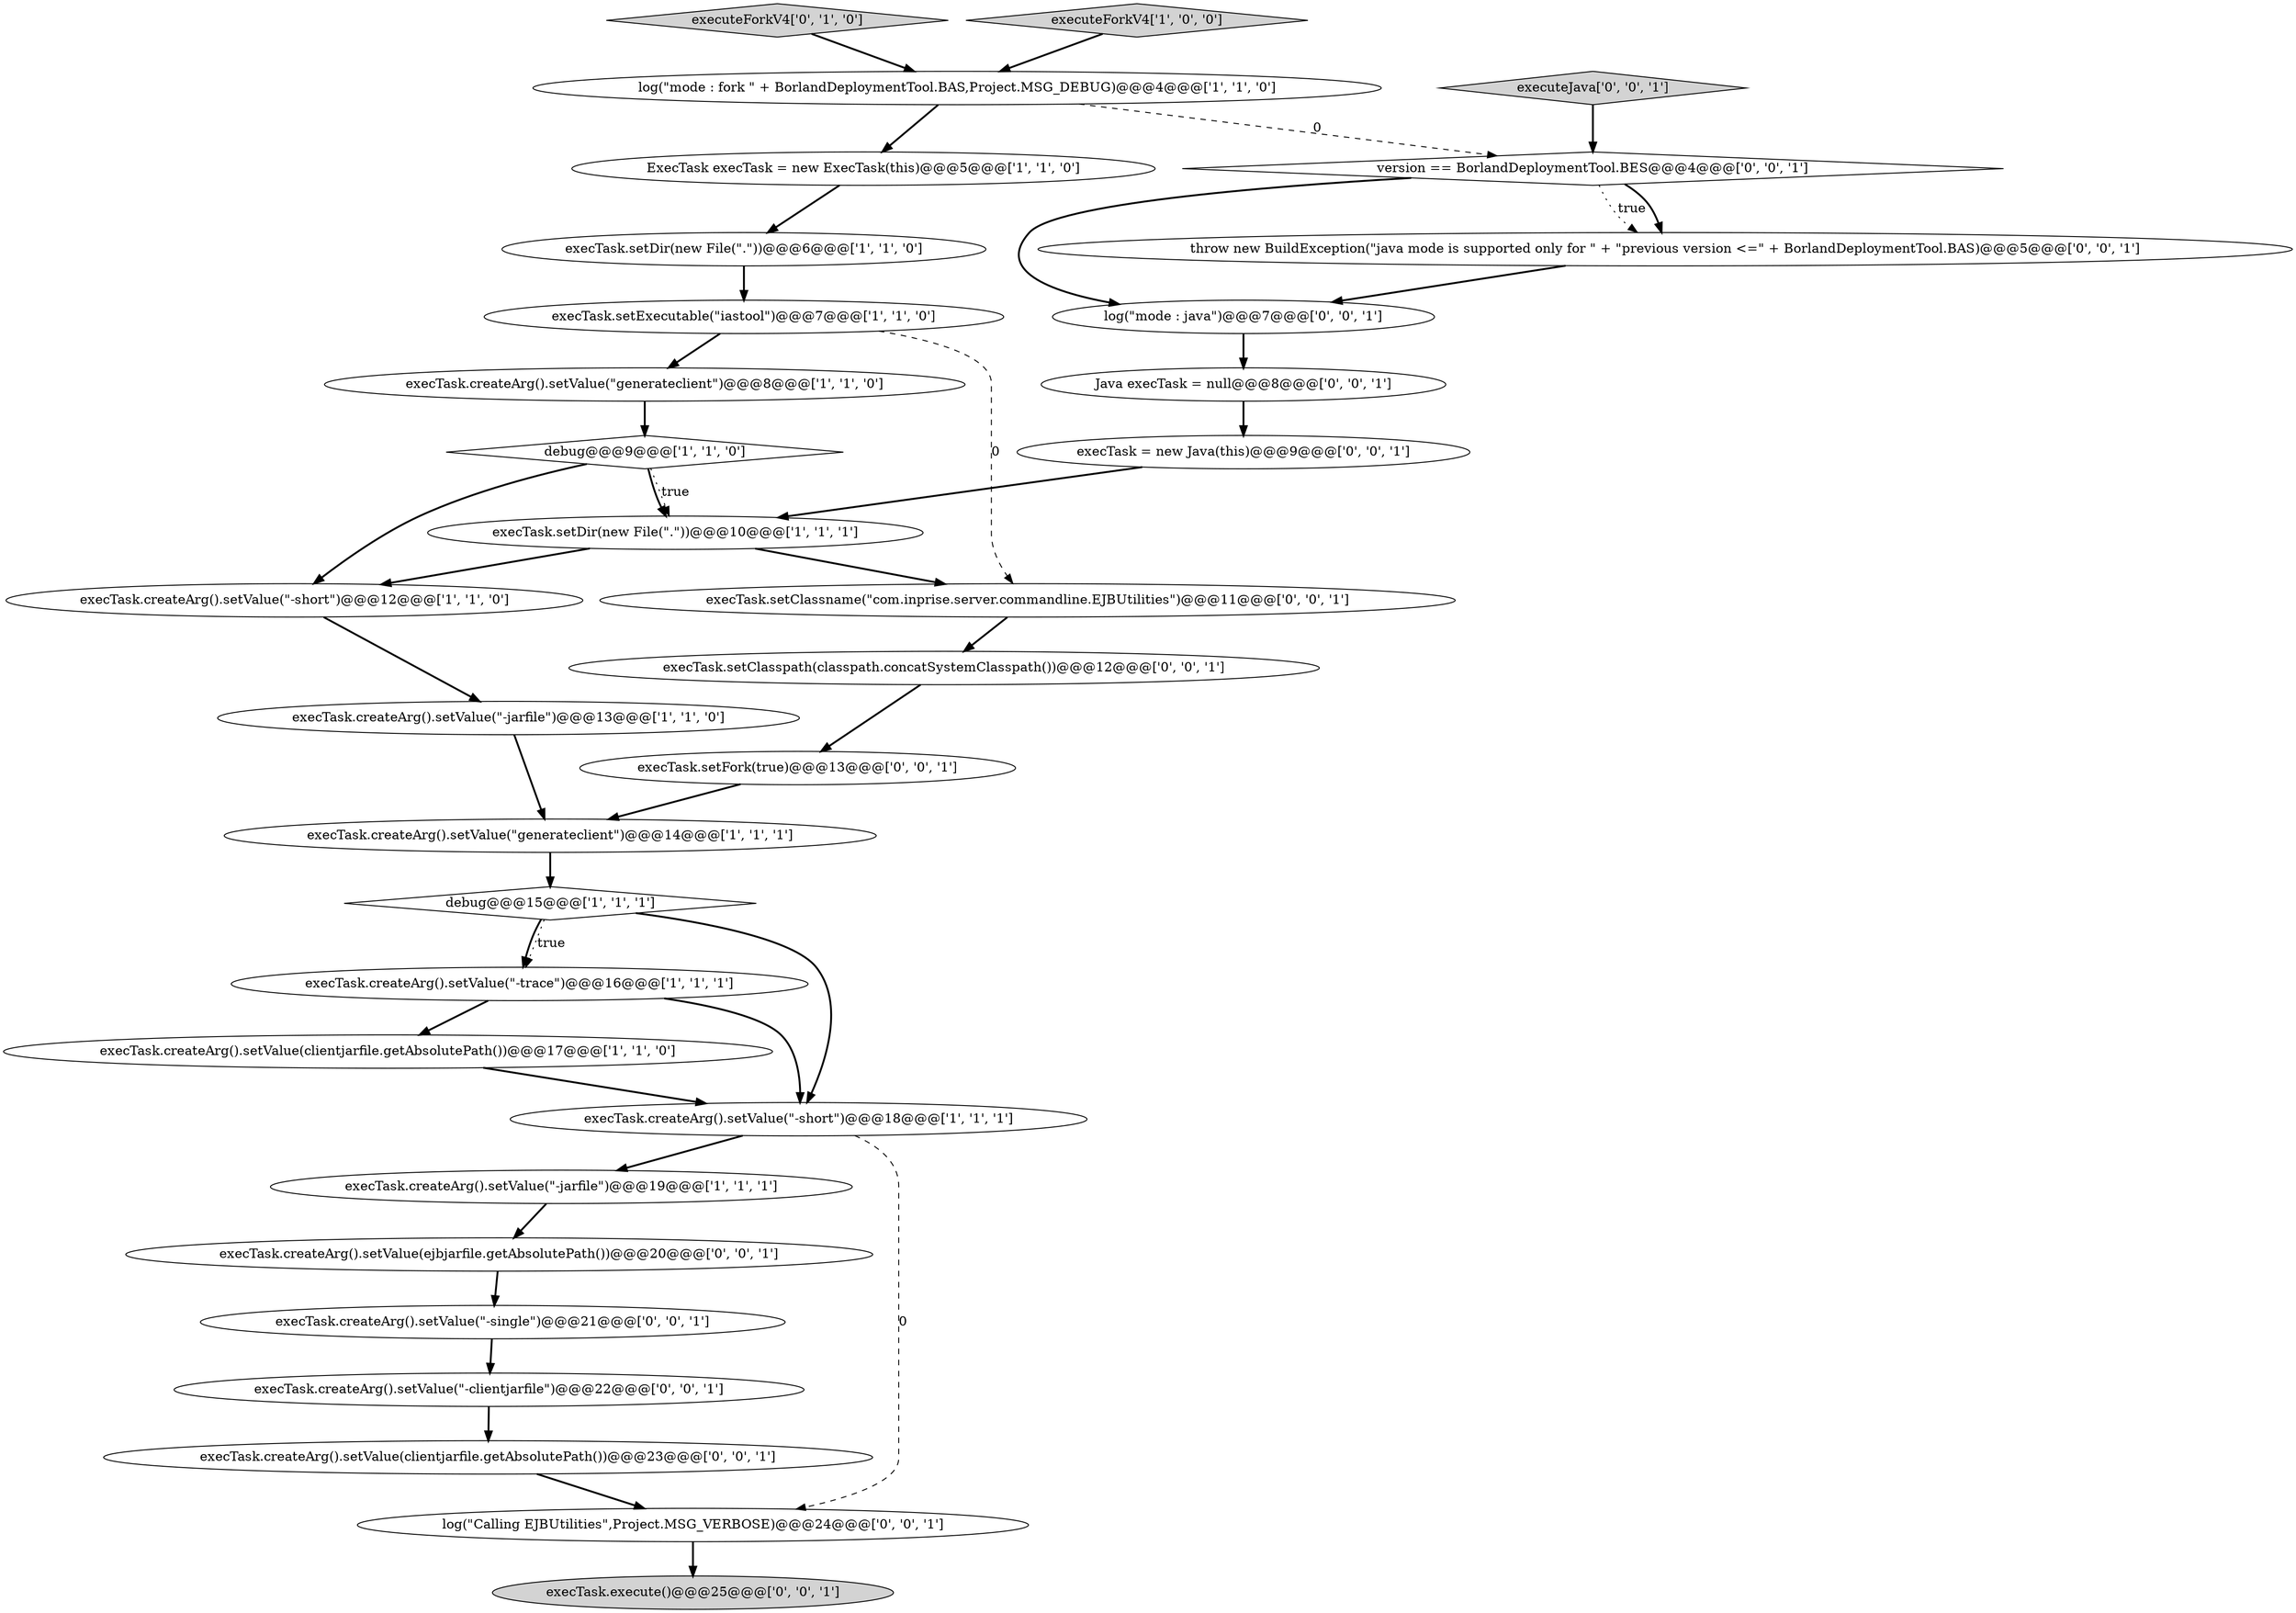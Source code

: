 digraph {
10 [style = filled, label = "debug@@@9@@@['1', '1', '0']", fillcolor = white, shape = diamond image = "AAA0AAABBB1BBB"];
30 [style = filled, label = "execTask.createArg().setValue(clientjarfile.getAbsolutePath())@@@23@@@['0', '0', '1']", fillcolor = white, shape = ellipse image = "AAA0AAABBB3BBB"];
1 [style = filled, label = "execTask.createArg().setValue(\"-short\")@@@18@@@['1', '1', '1']", fillcolor = white, shape = ellipse image = "AAA0AAABBB1BBB"];
3 [style = filled, label = "execTask.createArg().setValue(\"generateclient\")@@@14@@@['1', '1', '1']", fillcolor = white, shape = ellipse image = "AAA0AAABBB1BBB"];
12 [style = filled, label = "execTask.createArg().setValue(\"-jarfile\")@@@19@@@['1', '1', '1']", fillcolor = white, shape = ellipse image = "AAA0AAABBB1BBB"];
5 [style = filled, label = "execTask.createArg().setValue(clientjarfile.getAbsolutePath())@@@17@@@['1', '1', '0']", fillcolor = white, shape = ellipse image = "AAA0AAABBB1BBB"];
23 [style = filled, label = "execTask.createArg().setValue(\"-single\")@@@21@@@['0', '0', '1']", fillcolor = white, shape = ellipse image = "AAA0AAABBB3BBB"];
11 [style = filled, label = "execTask.createArg().setValue(\"generateclient\")@@@8@@@['1', '1', '0']", fillcolor = white, shape = ellipse image = "AAA0AAABBB1BBB"];
28 [style = filled, label = "log(\"mode : java\")@@@7@@@['0', '0', '1']", fillcolor = white, shape = ellipse image = "AAA0AAABBB3BBB"];
24 [style = filled, label = "execTask.createArg().setValue(ejbjarfile.getAbsolutePath())@@@20@@@['0', '0', '1']", fillcolor = white, shape = ellipse image = "AAA0AAABBB3BBB"];
4 [style = filled, label = "execTask.setExecutable(\"iastool\")@@@7@@@['1', '1', '0']", fillcolor = white, shape = ellipse image = "AAA0AAABBB1BBB"];
8 [style = filled, label = "debug@@@15@@@['1', '1', '1']", fillcolor = white, shape = diamond image = "AAA0AAABBB1BBB"];
25 [style = filled, label = "execTask.setClassname(\"com.inprise.server.commandline.EJBUtilities\")@@@11@@@['0', '0', '1']", fillcolor = white, shape = ellipse image = "AAA0AAABBB3BBB"];
27 [style = filled, label = "execTask.execute()@@@25@@@['0', '0', '1']", fillcolor = lightgray, shape = ellipse image = "AAA0AAABBB3BBB"];
7 [style = filled, label = "execTask.setDir(new File(\".\"))@@@6@@@['1', '1', '0']", fillcolor = white, shape = ellipse image = "AAA0AAABBB1BBB"];
0 [style = filled, label = "execTask.setDir(new File(\".\"))@@@10@@@['1', '1', '1']", fillcolor = white, shape = ellipse image = "AAA0AAABBB1BBB"];
2 [style = filled, label = "execTask.createArg().setValue(\"-trace\")@@@16@@@['1', '1', '1']", fillcolor = white, shape = ellipse image = "AAA0AAABBB1BBB"];
20 [style = filled, label = "version == BorlandDeploymentTool.BES@@@4@@@['0', '0', '1']", fillcolor = white, shape = diamond image = "AAA0AAABBB3BBB"];
14 [style = filled, label = "execTask.createArg().setValue(\"-short\")@@@12@@@['1', '1', '0']", fillcolor = white, shape = ellipse image = "AAA0AAABBB1BBB"];
16 [style = filled, label = "executeForkV4['0', '1', '0']", fillcolor = lightgray, shape = diamond image = "AAA0AAABBB2BBB"];
17 [style = filled, label = "log(\"Calling EJBUtilities\",Project.MSG_VERBOSE)@@@24@@@['0', '0', '1']", fillcolor = white, shape = ellipse image = "AAA0AAABBB3BBB"];
18 [style = filled, label = "execTask.createArg().setValue(\"-clientjarfile\")@@@22@@@['0', '0', '1']", fillcolor = white, shape = ellipse image = "AAA0AAABBB3BBB"];
31 [style = filled, label = "execTask.setFork(true)@@@13@@@['0', '0', '1']", fillcolor = white, shape = ellipse image = "AAA0AAABBB3BBB"];
29 [style = filled, label = "execTask = new Java(this)@@@9@@@['0', '0', '1']", fillcolor = white, shape = ellipse image = "AAA0AAABBB3BBB"];
19 [style = filled, label = "executeJava['0', '0', '1']", fillcolor = lightgray, shape = diamond image = "AAA0AAABBB3BBB"];
21 [style = filled, label = "throw new BuildException(\"java mode is supported only for \" + \"previous version <=\" + BorlandDeploymentTool.BAS)@@@5@@@['0', '0', '1']", fillcolor = white, shape = ellipse image = "AAA0AAABBB3BBB"];
13 [style = filled, label = "executeForkV4['1', '0', '0']", fillcolor = lightgray, shape = diamond image = "AAA0AAABBB1BBB"];
9 [style = filled, label = "log(\"mode : fork \" + BorlandDeploymentTool.BAS,Project.MSG_DEBUG)@@@4@@@['1', '1', '0']", fillcolor = white, shape = ellipse image = "AAA0AAABBB1BBB"];
6 [style = filled, label = "ExecTask execTask = new ExecTask(this)@@@5@@@['1', '1', '0']", fillcolor = white, shape = ellipse image = "AAA0AAABBB1BBB"];
15 [style = filled, label = "execTask.createArg().setValue(\"-jarfile\")@@@13@@@['1', '1', '0']", fillcolor = white, shape = ellipse image = "AAA0AAABBB1BBB"];
26 [style = filled, label = "execTask.setClasspath(classpath.concatSystemClasspath())@@@12@@@['0', '0', '1']", fillcolor = white, shape = ellipse image = "AAA0AAABBB3BBB"];
22 [style = filled, label = "Java execTask = null@@@8@@@['0', '0', '1']", fillcolor = white, shape = ellipse image = "AAA0AAABBB3BBB"];
22->29 [style = bold, label=""];
17->27 [style = bold, label=""];
24->23 [style = bold, label=""];
20->21 [style = dotted, label="true"];
2->5 [style = bold, label=""];
1->12 [style = bold, label=""];
5->1 [style = bold, label=""];
4->11 [style = bold, label=""];
25->26 [style = bold, label=""];
26->31 [style = bold, label=""];
19->20 [style = bold, label=""];
8->2 [style = dotted, label="true"];
0->25 [style = bold, label=""];
10->0 [style = dotted, label="true"];
10->0 [style = bold, label=""];
12->24 [style = bold, label=""];
4->25 [style = dashed, label="0"];
9->6 [style = bold, label=""];
29->0 [style = bold, label=""];
8->1 [style = bold, label=""];
28->22 [style = bold, label=""];
20->21 [style = bold, label=""];
8->2 [style = bold, label=""];
11->10 [style = bold, label=""];
7->4 [style = bold, label=""];
2->1 [style = bold, label=""];
3->8 [style = bold, label=""];
9->20 [style = dashed, label="0"];
20->28 [style = bold, label=""];
15->3 [style = bold, label=""];
23->18 [style = bold, label=""];
13->9 [style = bold, label=""];
6->7 [style = bold, label=""];
0->14 [style = bold, label=""];
30->17 [style = bold, label=""];
1->17 [style = dashed, label="0"];
14->15 [style = bold, label=""];
18->30 [style = bold, label=""];
10->14 [style = bold, label=""];
31->3 [style = bold, label=""];
21->28 [style = bold, label=""];
16->9 [style = bold, label=""];
}

